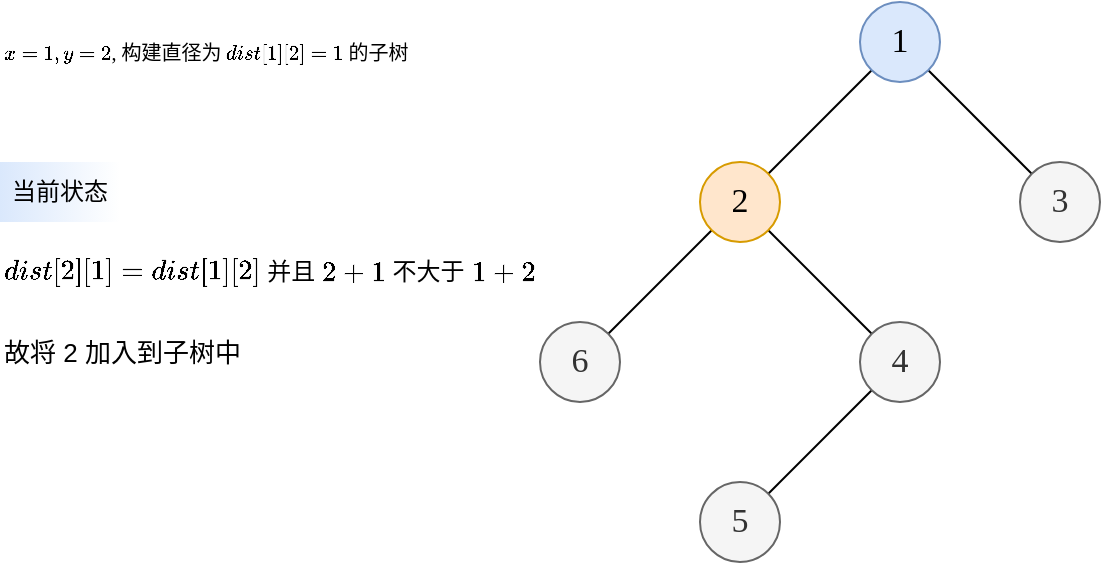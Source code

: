 <mxfile version="20.8.22" type="github" pages="3">
  <diagram name="第 1 页" id="3MDf4YGmxCO-XQUa7wRc">
    <mxGraphModel dx="832" dy="565" grid="1" gridSize="10" guides="1" tooltips="1" connect="1" arrows="1" fold="1" page="1" pageScale="1" pageWidth="827" pageHeight="1169" math="1" shadow="0">
      <root>
        <mxCell id="0" />
        <mxCell id="1" parent="0" />
        <mxCell id="fKNpqridSPWGKVHiThgp-8" style="rounded=0;orthogonalLoop=1;jettySize=auto;html=1;exitX=0;exitY=1;exitDx=0;exitDy=0;entryX=1;entryY=0;entryDx=0;entryDy=0;endArrow=none;endFill=0;fontStyle=1;strokeWidth=1;" edge="1" parent="1" source="fKNpqridSPWGKVHiThgp-1" target="fKNpqridSPWGKVHiThgp-2">
          <mxGeometry relative="1" as="geometry" />
        </mxCell>
        <mxCell id="fKNpqridSPWGKVHiThgp-9" style="edgeStyle=none;rounded=0;orthogonalLoop=1;jettySize=auto;html=1;exitX=1;exitY=1;exitDx=0;exitDy=0;endArrow=none;endFill=0;strokeColor=#000000;" edge="1" parent="1" source="fKNpqridSPWGKVHiThgp-1" target="fKNpqridSPWGKVHiThgp-3">
          <mxGeometry relative="1" as="geometry" />
        </mxCell>
        <mxCell id="fKNpqridSPWGKVHiThgp-1" value="&lt;font&gt;1&lt;/font&gt;" style="ellipse;whiteSpace=wrap;html=1;fontSize=17;fontFamily=Comic Sans MS;labelBackgroundColor=none;fillColor=#dae8fc;strokeColor=#6c8ebf;" vertex="1" parent="1">
          <mxGeometry x="481" y="120" width="40" height="40" as="geometry" />
        </mxCell>
        <mxCell id="fKNpqridSPWGKVHiThgp-10" style="edgeStyle=none;rounded=0;orthogonalLoop=1;jettySize=auto;html=1;exitX=1;exitY=1;exitDx=0;exitDy=0;entryX=0;entryY=0;entryDx=0;entryDy=0;endArrow=none;endFill=0;strokeColor=#000000;" edge="1" parent="1" source="fKNpqridSPWGKVHiThgp-2" target="fKNpqridSPWGKVHiThgp-4">
          <mxGeometry relative="1" as="geometry" />
        </mxCell>
        <mxCell id="fKNpqridSPWGKVHiThgp-11" style="edgeStyle=none;rounded=0;orthogonalLoop=1;jettySize=auto;html=1;exitX=0;exitY=1;exitDx=0;exitDy=0;endArrow=none;endFill=0;entryX=1;entryY=0;entryDx=0;entryDy=0;strokeColor=#000000;" edge="1" parent="1" source="fKNpqridSPWGKVHiThgp-2" target="fKNpqridSPWGKVHiThgp-6">
          <mxGeometry relative="1" as="geometry">
            <mxPoint x="381" y="260" as="targetPoint" />
          </mxGeometry>
        </mxCell>
        <mxCell id="fKNpqridSPWGKVHiThgp-2" value="&lt;font&gt;2&lt;/font&gt;" style="ellipse;whiteSpace=wrap;html=1;fontSize=17;fontFamily=Comic Sans MS;labelBackgroundColor=none;fillColor=#ffe6cc;strokeColor=#d79b00;" vertex="1" parent="1">
          <mxGeometry x="401" y="200" width="40" height="40" as="geometry" />
        </mxCell>
        <mxCell id="fKNpqridSPWGKVHiThgp-3" value="&lt;font&gt;3&lt;/font&gt;" style="ellipse;whiteSpace=wrap;html=1;fontSize=17;fontFamily=Comic Sans MS;labelBackgroundColor=none;fillColor=#f5f5f5;fontColor=#333333;strokeColor=#666666;" vertex="1" parent="1">
          <mxGeometry x="561" y="200" width="40" height="40" as="geometry" />
        </mxCell>
        <mxCell id="fKNpqridSPWGKVHiThgp-12" style="edgeStyle=none;rounded=0;orthogonalLoop=1;jettySize=auto;html=1;exitX=0;exitY=1;exitDx=0;exitDy=0;entryX=1;entryY=0;entryDx=0;entryDy=0;endArrow=none;endFill=0;strokeColor=#000000;" edge="1" parent="1" source="fKNpqridSPWGKVHiThgp-4" target="fKNpqridSPWGKVHiThgp-5">
          <mxGeometry relative="1" as="geometry" />
        </mxCell>
        <mxCell id="fKNpqridSPWGKVHiThgp-4" value="&lt;font&gt;4&lt;/font&gt;" style="ellipse;whiteSpace=wrap;html=1;fontSize=17;fontFamily=Comic Sans MS;labelBackgroundColor=none;fillColor=#f5f5f5;fontColor=#333333;strokeColor=#666666;" vertex="1" parent="1">
          <mxGeometry x="481" y="280" width="40" height="40" as="geometry" />
        </mxCell>
        <mxCell id="fKNpqridSPWGKVHiThgp-5" value="&lt;font&gt;5&lt;/font&gt;" style="ellipse;whiteSpace=wrap;html=1;fontSize=17;fontFamily=Comic Sans MS;labelBackgroundColor=none;fillColor=#f5f5f5;fontColor=#333333;strokeColor=#666666;" vertex="1" parent="1">
          <mxGeometry x="401" y="360" width="40" height="40" as="geometry" />
        </mxCell>
        <mxCell id="fKNpqridSPWGKVHiThgp-6" value="&lt;font&gt;6&lt;/font&gt;" style="ellipse;whiteSpace=wrap;html=1;fontSize=17;fontFamily=Comic Sans MS;labelBackgroundColor=none;fillColor=#f5f5f5;fontColor=#333333;strokeColor=#666666;" vertex="1" parent="1">
          <mxGeometry x="321" y="280" width="40" height="40" as="geometry" />
        </mxCell>
        <mxCell id="fKNpqridSPWGKVHiThgp-16" value="`x = 1, y=2`, 构建直径为 `dist[1][2] = 1` 的子树" style="text;html=1;strokeColor=none;fillColor=none;align=left;verticalAlign=middle;whiteSpace=wrap;rounded=0;fontSize=10;fontFamily=Comic Sans MS;" vertex="1" parent="1">
          <mxGeometry x="51" y="130" width="289" height="30" as="geometry" />
        </mxCell>
        <mxCell id="fKNpqridSPWGKVHiThgp-17" value="当前状态" style="text;html=1;strokeColor=none;fillColor=#dae8fc;align=center;verticalAlign=middle;whiteSpace=wrap;rounded=0;fontSize=12;fontFamily=Helvetica;gradientDirection=east;gradientColor=#FFFFFF;spacingTop=0;" vertex="1" parent="1">
          <mxGeometry x="51" y="200" width="60" height="30" as="geometry" />
        </mxCell>
        <mxCell id="fKNpqridSPWGKVHiThgp-19" value="`dist[2][1] = dist[1][2]` 并且 `2 + 1` 不大于 `1 + 2`" style="text;html=1;strokeColor=none;fillColor=none;align=left;verticalAlign=middle;whiteSpace=wrap;rounded=0;fontSize=12;fontFamily=Helvetica;" vertex="1" parent="1">
          <mxGeometry x="51" y="240" width="289" height="30" as="geometry" />
        </mxCell>
        <mxCell id="fKNpqridSPWGKVHiThgp-20" value="故将 2 加入到子树中" style="text;html=1;strokeColor=none;fillColor=none;align=left;verticalAlign=middle;whiteSpace=wrap;rounded=0;fontSize=13;fontFamily=Helvetica;" vertex="1" parent="1">
          <mxGeometry x="51" y="280" width="139" height="30" as="geometry" />
        </mxCell>
      </root>
    </mxGraphModel>
  </diagram>
  <diagram id="7Dn3roUFIlMQkeO9Fo7m" name="第 2 页">
    <mxGraphModel dx="832" dy="565" grid="1" gridSize="10" guides="1" tooltips="1" connect="1" arrows="1" fold="1" page="1" pageScale="1" pageWidth="827" pageHeight="1169" math="1" shadow="0">
      <root>
        <mxCell id="0" />
        <mxCell id="1" parent="0" />
        <mxCell id="IH5PTFiFuFpvSi-eJwKh-1" style="rounded=0;orthogonalLoop=1;jettySize=auto;html=1;exitX=0;exitY=1;exitDx=0;exitDy=0;entryX=1;entryY=0;entryDx=0;entryDy=0;endArrow=none;endFill=0;fontStyle=1;strokeWidth=1;" edge="1" parent="1" source="IH5PTFiFuFpvSi-eJwKh-3" target="IH5PTFiFuFpvSi-eJwKh-6">
          <mxGeometry relative="1" as="geometry" />
        </mxCell>
        <mxCell id="IH5PTFiFuFpvSi-eJwKh-2" style="edgeStyle=none;rounded=0;orthogonalLoop=1;jettySize=auto;html=1;exitX=1;exitY=1;exitDx=0;exitDy=0;endArrow=none;endFill=0;strokeColor=#000000;" edge="1" parent="1" source="IH5PTFiFuFpvSi-eJwKh-3" target="IH5PTFiFuFpvSi-eJwKh-7">
          <mxGeometry relative="1" as="geometry" />
        </mxCell>
        <mxCell id="IH5PTFiFuFpvSi-eJwKh-3" value="&lt;font&gt;1&lt;/font&gt;" style="ellipse;whiteSpace=wrap;html=1;fontSize=17;fontFamily=Comic Sans MS;labelBackgroundColor=none;fillColor=#dae8fc;strokeColor=#6c8ebf;" vertex="1" parent="1">
          <mxGeometry x="481" y="120" width="40" height="40" as="geometry" />
        </mxCell>
        <mxCell id="IH5PTFiFuFpvSi-eJwKh-4" style="edgeStyle=none;rounded=0;orthogonalLoop=1;jettySize=auto;html=1;exitX=1;exitY=1;exitDx=0;exitDy=0;entryX=0;entryY=0;entryDx=0;entryDy=0;endArrow=none;endFill=0;strokeColor=#000000;" edge="1" parent="1" source="IH5PTFiFuFpvSi-eJwKh-6" target="IH5PTFiFuFpvSi-eJwKh-9">
          <mxGeometry relative="1" as="geometry" />
        </mxCell>
        <mxCell id="IH5PTFiFuFpvSi-eJwKh-5" style="edgeStyle=none;rounded=0;orthogonalLoop=1;jettySize=auto;html=1;exitX=0;exitY=1;exitDx=0;exitDy=0;endArrow=none;endFill=0;entryX=1;entryY=0;entryDx=0;entryDy=0;strokeColor=#000000;" edge="1" parent="1" source="IH5PTFiFuFpvSi-eJwKh-6" target="IH5PTFiFuFpvSi-eJwKh-11">
          <mxGeometry relative="1" as="geometry">
            <mxPoint x="381" y="260" as="targetPoint" />
          </mxGeometry>
        </mxCell>
        <mxCell id="IH5PTFiFuFpvSi-eJwKh-6" value="&lt;font&gt;2&lt;/font&gt;" style="ellipse;whiteSpace=wrap;html=1;fontSize=17;fontFamily=Comic Sans MS;labelBackgroundColor=none;fillColor=#dae8fc;strokeColor=#6c8ebf;" vertex="1" parent="1">
          <mxGeometry x="401" y="200" width="40" height="40" as="geometry" />
        </mxCell>
        <mxCell id="IH5PTFiFuFpvSi-eJwKh-7" value="&lt;font&gt;3&lt;/font&gt;" style="ellipse;whiteSpace=wrap;html=1;fontSize=17;fontFamily=Comic Sans MS;labelBackgroundColor=none;fillColor=#ffe6cc;strokeColor=#d79b00;" vertex="1" parent="1">
          <mxGeometry x="561" y="200" width="40" height="40" as="geometry" />
        </mxCell>
        <mxCell id="IH5PTFiFuFpvSi-eJwKh-8" style="edgeStyle=none;rounded=0;orthogonalLoop=1;jettySize=auto;html=1;exitX=0;exitY=1;exitDx=0;exitDy=0;entryX=1;entryY=0;entryDx=0;entryDy=0;endArrow=none;endFill=0;strokeColor=#000000;" edge="1" parent="1" source="IH5PTFiFuFpvSi-eJwKh-9" target="IH5PTFiFuFpvSi-eJwKh-10">
          <mxGeometry relative="1" as="geometry" />
        </mxCell>
        <mxCell id="IH5PTFiFuFpvSi-eJwKh-9" value="&lt;font&gt;4&lt;/font&gt;" style="ellipse;whiteSpace=wrap;html=1;fontSize=17;fontFamily=Comic Sans MS;labelBackgroundColor=none;fillColor=#f5f5f5;fontColor=#333333;strokeColor=#666666;" vertex="1" parent="1">
          <mxGeometry x="481" y="280" width="40" height="40" as="geometry" />
        </mxCell>
        <mxCell id="IH5PTFiFuFpvSi-eJwKh-10" value="&lt;font&gt;5&lt;/font&gt;" style="ellipse;whiteSpace=wrap;html=1;fontSize=17;fontFamily=Comic Sans MS;labelBackgroundColor=none;fillColor=#f5f5f5;fontColor=#333333;strokeColor=#666666;" vertex="1" parent="1">
          <mxGeometry x="401" y="360" width="40" height="40" as="geometry" />
        </mxCell>
        <mxCell id="IH5PTFiFuFpvSi-eJwKh-11" value="&lt;font&gt;6&lt;/font&gt;" style="ellipse;whiteSpace=wrap;html=1;fontSize=17;fontFamily=Comic Sans MS;labelBackgroundColor=none;fillColor=#f5f5f5;fontColor=#333333;strokeColor=#666666;" vertex="1" parent="1">
          <mxGeometry x="321" y="280" width="40" height="40" as="geometry" />
        </mxCell>
        <mxCell id="IH5PTFiFuFpvSi-eJwKh-12" value="`x = 1, y=2`, 构建直径为 `dist[1][2] = 1` 的子树" style="text;html=1;strokeColor=none;fillColor=none;align=left;verticalAlign=middle;whiteSpace=wrap;rounded=0;fontSize=10;fontFamily=Comic Sans MS;" vertex="1" parent="1">
          <mxGeometry x="51" y="130" width="289" height="30" as="geometry" />
        </mxCell>
        <mxCell id="IH5PTFiFuFpvSi-eJwKh-13" value="当前状态" style="text;html=1;strokeColor=none;fillColor=#dae8fc;align=center;verticalAlign=middle;whiteSpace=wrap;rounded=0;fontSize=12;fontFamily=Helvetica;gradientDirection=east;gradientColor=#FFFFFF;spacingTop=0;" vertex="1" parent="1">
          <mxGeometry x="51" y="200" width="60" height="30" as="geometry" />
        </mxCell>
        <mxCell id="IH5PTFiFuFpvSi-eJwKh-14" value="`dist[3][1] = dist[1][2]` 并且 `3 + 1` 大于 `1 + 2`" style="text;html=1;strokeColor=none;fillColor=none;align=left;verticalAlign=middle;whiteSpace=wrap;rounded=0;fontSize=12;fontFamily=Helvetica;" vertex="1" parent="1">
          <mxGeometry x="51" y="240" width="289" height="30" as="geometry" />
        </mxCell>
        <mxCell id="IH5PTFiFuFpvSi-eJwKh-15" value="故不将 3 加入到子树中" style="text;html=1;strokeColor=none;fillColor=none;align=left;verticalAlign=middle;whiteSpace=wrap;rounded=0;fontSize=13;fontFamily=Helvetica;" vertex="1" parent="1">
          <mxGeometry x="51" y="280" width="139" height="30" as="geometry" />
        </mxCell>
      </root>
    </mxGraphModel>
  </diagram>
  <diagram id="MNWPJtnQ3CggIvAoZHpU" name="第 3 页">
    <mxGraphModel dx="832" dy="565" grid="1" gridSize="10" guides="1" tooltips="1" connect="1" arrows="1" fold="1" page="1" pageScale="1" pageWidth="827" pageHeight="1169" math="1" shadow="0">
      <root>
        <mxCell id="0" />
        <mxCell id="1" parent="0" />
        <mxCell id="ZuEAiBYBrkjrR5md8KO9-1" style="rounded=0;orthogonalLoop=1;jettySize=auto;html=1;exitX=0;exitY=1;exitDx=0;exitDy=0;entryX=1;entryY=0;entryDx=0;entryDy=0;endArrow=none;endFill=0;fontStyle=1;strokeWidth=1;" edge="1" parent="1" source="ZuEAiBYBrkjrR5md8KO9-3" target="ZuEAiBYBrkjrR5md8KO9-6">
          <mxGeometry relative="1" as="geometry" />
        </mxCell>
        <mxCell id="ZuEAiBYBrkjrR5md8KO9-2" style="edgeStyle=none;rounded=0;orthogonalLoop=1;jettySize=auto;html=1;exitX=1;exitY=1;exitDx=0;exitDy=0;endArrow=none;endFill=0;strokeColor=#000000;" edge="1" parent="1" source="ZuEAiBYBrkjrR5md8KO9-3" target="ZuEAiBYBrkjrR5md8KO9-7">
          <mxGeometry relative="1" as="geometry" />
        </mxCell>
        <mxCell id="ZuEAiBYBrkjrR5md8KO9-3" value="&lt;font&gt;1&lt;/font&gt;" style="ellipse;whiteSpace=wrap;html=1;fontSize=17;fontFamily=Comic Sans MS;labelBackgroundColor=none;fillColor=#dae8fc;strokeColor=#6c8ebf;" vertex="1" parent="1">
          <mxGeometry x="481" y="120" width="40" height="40" as="geometry" />
        </mxCell>
        <mxCell id="ZuEAiBYBrkjrR5md8KO9-4" style="edgeStyle=none;rounded=0;orthogonalLoop=1;jettySize=auto;html=1;exitX=1;exitY=1;exitDx=0;exitDy=0;entryX=0;entryY=0;entryDx=0;entryDy=0;endArrow=none;endFill=0;strokeColor=#000000;" edge="1" parent="1" source="ZuEAiBYBrkjrR5md8KO9-6" target="ZuEAiBYBrkjrR5md8KO9-9">
          <mxGeometry relative="1" as="geometry" />
        </mxCell>
        <mxCell id="ZuEAiBYBrkjrR5md8KO9-5" style="edgeStyle=none;rounded=0;orthogonalLoop=1;jettySize=auto;html=1;exitX=0;exitY=1;exitDx=0;exitDy=0;endArrow=none;endFill=0;entryX=1;entryY=0;entryDx=0;entryDy=0;strokeColor=#000000;" edge="1" parent="1" source="ZuEAiBYBrkjrR5md8KO9-6" target="ZuEAiBYBrkjrR5md8KO9-11">
          <mxGeometry relative="1" as="geometry">
            <mxPoint x="381" y="260" as="targetPoint" />
          </mxGeometry>
        </mxCell>
        <mxCell id="ZuEAiBYBrkjrR5md8KO9-6" value="&lt;font&gt;2&lt;/font&gt;" style="ellipse;whiteSpace=wrap;html=1;fontSize=17;fontFamily=Comic Sans MS;labelBackgroundColor=none;fillColor=#dae8fc;strokeColor=#6c8ebf;" vertex="1" parent="1">
          <mxGeometry x="401" y="200" width="40" height="40" as="geometry" />
        </mxCell>
        <mxCell id="ZuEAiBYBrkjrR5md8KO9-7" value="&lt;font&gt;3&lt;/font&gt;" style="ellipse;whiteSpace=wrap;html=1;fontSize=17;fontFamily=Comic Sans MS;labelBackgroundColor=none;fillColor=#f5f5f5;strokeColor=#666666;fontColor=#333333;" vertex="1" parent="1">
          <mxGeometry x="561" y="200" width="40" height="40" as="geometry" />
        </mxCell>
        <mxCell id="ZuEAiBYBrkjrR5md8KO9-8" style="edgeStyle=none;rounded=0;orthogonalLoop=1;jettySize=auto;html=1;exitX=0;exitY=1;exitDx=0;exitDy=0;entryX=1;entryY=0;entryDx=0;entryDy=0;endArrow=none;endFill=0;strokeColor=#000000;" edge="1" parent="1" source="ZuEAiBYBrkjrR5md8KO9-9" target="ZuEAiBYBrkjrR5md8KO9-10">
          <mxGeometry relative="1" as="geometry" />
        </mxCell>
        <mxCell id="ZuEAiBYBrkjrR5md8KO9-9" value="&lt;font&gt;4&lt;/font&gt;" style="ellipse;whiteSpace=wrap;html=1;fontSize=17;fontFamily=Comic Sans MS;labelBackgroundColor=none;fillColor=#ffe6cc;strokeColor=#d79b00;" vertex="1" parent="1">
          <mxGeometry x="481" y="280" width="40" height="40" as="geometry" />
        </mxCell>
        <mxCell id="ZuEAiBYBrkjrR5md8KO9-10" value="&lt;font&gt;5&lt;/font&gt;" style="ellipse;whiteSpace=wrap;html=1;fontSize=17;fontFamily=Comic Sans MS;labelBackgroundColor=none;fillColor=#f5f5f5;fontColor=#333333;strokeColor=#666666;" vertex="1" parent="1">
          <mxGeometry x="401" y="360" width="40" height="40" as="geometry" />
        </mxCell>
        <mxCell id="ZuEAiBYBrkjrR5md8KO9-11" value="&lt;font&gt;6&lt;/font&gt;" style="ellipse;whiteSpace=wrap;html=1;fontSize=17;fontFamily=Comic Sans MS;labelBackgroundColor=none;fillColor=#f5f5f5;fontColor=#333333;strokeColor=#666666;" vertex="1" parent="1">
          <mxGeometry x="321" y="280" width="40" height="40" as="geometry" />
        </mxCell>
        <mxCell id="ZuEAiBYBrkjrR5md8KO9-12" value="`x = 1, y=2`, 构建直径为 `dist[1][2] = 1` 的子树" style="text;html=1;strokeColor=none;fillColor=none;align=left;verticalAlign=middle;whiteSpace=wrap;rounded=0;fontSize=10;fontFamily=Comic Sans MS;" vertex="1" parent="1">
          <mxGeometry x="51" y="130" width="289" height="30" as="geometry" />
        </mxCell>
        <mxCell id="ZuEAiBYBrkjrR5md8KO9-13" value="当前状态" style="text;html=1;strokeColor=none;fillColor=#dae8fc;align=center;verticalAlign=middle;whiteSpace=wrap;rounded=0;fontSize=12;fontFamily=Helvetica;gradientDirection=east;gradientColor=#FFFFFF;spacingTop=0;" vertex="1" parent="1">
          <mxGeometry x="51" y="200" width="60" height="30" as="geometry" />
        </mxCell>
        <mxCell id="ZuEAiBYBrkjrR5md8KO9-14" value="`dist[4][1] = dist[1][2]` 并且 `4 + 1` 大于 `1 + 2`" style="text;html=1;strokeColor=none;fillColor=none;align=left;verticalAlign=middle;whiteSpace=wrap;rounded=0;fontSize=12;fontFamily=Helvetica;" vertex="1" parent="1">
          <mxGeometry x="51" y="240" width="289" height="30" as="geometry" />
        </mxCell>
        <mxCell id="ZuEAiBYBrkjrR5md8KO9-15" value="故不将 4 加入到子树中" style="text;html=1;strokeColor=none;fillColor=none;align=left;verticalAlign=middle;whiteSpace=wrap;rounded=0;fontSize=13;fontFamily=Helvetica;" vertex="1" parent="1">
          <mxGeometry x="51" y="280" width="139" height="30" as="geometry" />
        </mxCell>
      </root>
    </mxGraphModel>
  </diagram>
</mxfile>
